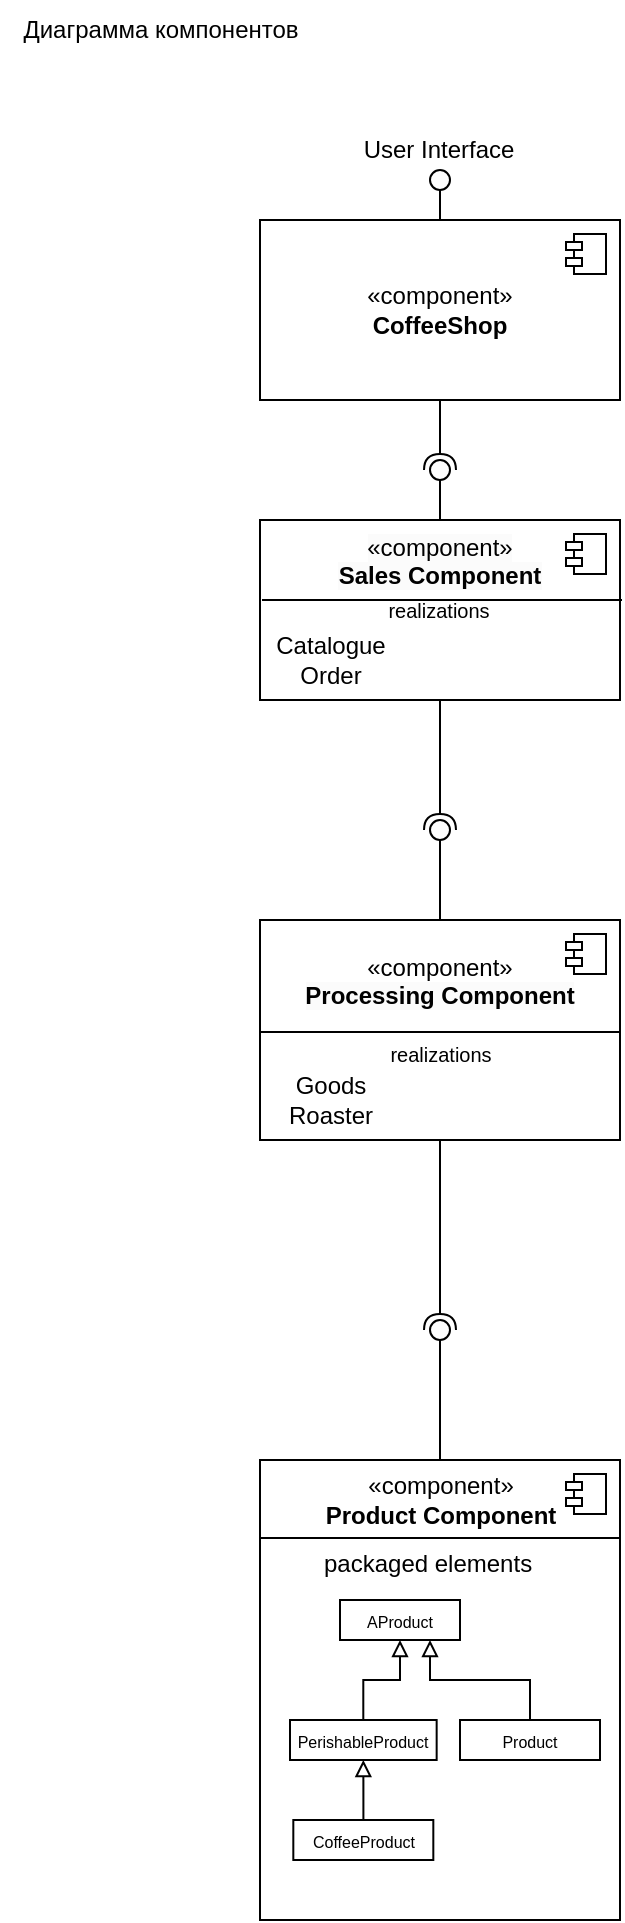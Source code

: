 <mxfile version="22.0.8" type="device">
  <diagram name="Page-1" id="xoItH3PU-tjLEWq1mcnr">
    <mxGraphModel dx="1018" dy="591" grid="1" gridSize="10" guides="1" tooltips="1" connect="1" arrows="1" fold="1" page="1" pageScale="1" pageWidth="827" pageHeight="1169" math="0" shadow="0">
      <root>
        <mxCell id="0" />
        <mxCell id="1" parent="0" />
        <mxCell id="zrfU4UN5NozJmZzdHuFO-1" value="Диаграмма компонентов" style="text;html=1;align=center;verticalAlign=middle;resizable=0;points=[];autosize=1;strokeColor=none;fillColor=none;" parent="1" vertex="1">
          <mxGeometry x="140" y="40" width="160" height="30" as="geometry" />
        </mxCell>
        <mxCell id="Q52SVTJZsQ3tDjHk9fBw-1" value="«component»&lt;br&gt;&lt;b&gt;CoffeeShop&lt;br&gt;&lt;/b&gt;" style="html=1;dropTarget=0;whiteSpace=wrap;" vertex="1" parent="1">
          <mxGeometry x="270" y="150" width="180" height="90" as="geometry" />
        </mxCell>
        <mxCell id="Q52SVTJZsQ3tDjHk9fBw-2" value="" style="shape=module;jettyWidth=8;jettyHeight=4;" vertex="1" parent="Q52SVTJZsQ3tDjHk9fBw-1">
          <mxGeometry x="1" width="20" height="20" relative="1" as="geometry">
            <mxPoint x="-27" y="7" as="offset" />
          </mxGeometry>
        </mxCell>
        <mxCell id="Q52SVTJZsQ3tDjHk9fBw-3" value="&lt;b&gt;&lt;br&gt;&lt;/b&gt;" style="html=1;dropTarget=0;whiteSpace=wrap;" vertex="1" parent="1">
          <mxGeometry x="270" y="300" width="180" height="90" as="geometry" />
        </mxCell>
        <mxCell id="Q52SVTJZsQ3tDjHk9fBw-4" value="" style="shape=module;jettyWidth=8;jettyHeight=4;" vertex="1" parent="Q52SVTJZsQ3tDjHk9fBw-3">
          <mxGeometry x="1" width="20" height="20" relative="1" as="geometry">
            <mxPoint x="-27" y="7" as="offset" />
          </mxGeometry>
        </mxCell>
        <mxCell id="Q52SVTJZsQ3tDjHk9fBw-5" value="&lt;b&gt;&lt;br&gt;&lt;/b&gt;" style="html=1;dropTarget=0;whiteSpace=wrap;" vertex="1" parent="1">
          <mxGeometry x="270" y="500" width="180" height="110" as="geometry" />
        </mxCell>
        <mxCell id="Q52SVTJZsQ3tDjHk9fBw-6" value="" style="shape=module;jettyWidth=8;jettyHeight=4;" vertex="1" parent="Q52SVTJZsQ3tDjHk9fBw-5">
          <mxGeometry x="1" width="20" height="20" relative="1" as="geometry">
            <mxPoint x="-27" y="7" as="offset" />
          </mxGeometry>
        </mxCell>
        <mxCell id="Q52SVTJZsQ3tDjHk9fBw-7" value="&lt;b&gt;&lt;br&gt;&lt;/b&gt;" style="html=1;dropTarget=0;whiteSpace=wrap;" vertex="1" parent="1">
          <mxGeometry x="270" y="770" width="180" height="230" as="geometry" />
        </mxCell>
        <mxCell id="Q52SVTJZsQ3tDjHk9fBw-8" value="" style="shape=module;jettyWidth=8;jettyHeight=4;" vertex="1" parent="Q52SVTJZsQ3tDjHk9fBw-7">
          <mxGeometry x="1" width="20" height="20" relative="1" as="geometry">
            <mxPoint x="-27" y="7" as="offset" />
          </mxGeometry>
        </mxCell>
        <mxCell id="Q52SVTJZsQ3tDjHk9fBw-20" value="" style="rounded=0;orthogonalLoop=1;jettySize=auto;html=1;endArrow=halfCircle;endFill=0;endSize=6;strokeWidth=1;sketch=0;exitX=0.5;exitY=1;exitDx=0;exitDy=0;" edge="1" target="Q52SVTJZsQ3tDjHk9fBw-22" parent="1" source="Q52SVTJZsQ3tDjHk9fBw-1">
          <mxGeometry relative="1" as="geometry">
            <mxPoint x="380" y="275" as="sourcePoint" />
          </mxGeometry>
        </mxCell>
        <mxCell id="Q52SVTJZsQ3tDjHk9fBw-21" value="" style="rounded=0;orthogonalLoop=1;jettySize=auto;html=1;endArrow=oval;endFill=0;sketch=0;sourcePerimeterSpacing=0;targetPerimeterSpacing=0;endSize=10;exitX=0.5;exitY=0;exitDx=0;exitDy=0;" edge="1" target="Q52SVTJZsQ3tDjHk9fBw-22" parent="1" source="Q52SVTJZsQ3tDjHk9fBw-3">
          <mxGeometry relative="1" as="geometry">
            <mxPoint x="340" y="275" as="sourcePoint" />
          </mxGeometry>
        </mxCell>
        <mxCell id="Q52SVTJZsQ3tDjHk9fBw-22" value="" style="ellipse;whiteSpace=wrap;html=1;align=center;aspect=fixed;fillColor=none;strokeColor=none;resizable=0;perimeter=centerPerimeter;rotatable=0;allowArrows=0;points=[];outlineConnect=1;" vertex="1" parent="1">
          <mxGeometry x="355" y="270" width="10" height="10" as="geometry" />
        </mxCell>
        <mxCell id="Q52SVTJZsQ3tDjHk9fBw-23" value="" style="rounded=0;orthogonalLoop=1;jettySize=auto;html=1;endArrow=halfCircle;endFill=0;endSize=6;strokeWidth=1;sketch=0;exitX=0.5;exitY=1;exitDx=0;exitDy=0;" edge="1" target="Q52SVTJZsQ3tDjHk9fBw-25" parent="1" source="Q52SVTJZsQ3tDjHk9fBw-3">
          <mxGeometry relative="1" as="geometry">
            <mxPoint x="380" y="435" as="sourcePoint" />
          </mxGeometry>
        </mxCell>
        <mxCell id="Q52SVTJZsQ3tDjHk9fBw-24" value="" style="rounded=0;orthogonalLoop=1;jettySize=auto;html=1;endArrow=oval;endFill=0;sketch=0;sourcePerimeterSpacing=0;targetPerimeterSpacing=0;endSize=10;exitX=0.5;exitY=0;exitDx=0;exitDy=0;" edge="1" target="Q52SVTJZsQ3tDjHk9fBw-25" parent="1" source="Q52SVTJZsQ3tDjHk9fBw-5">
          <mxGeometry relative="1" as="geometry">
            <mxPoint x="340" y="435" as="sourcePoint" />
          </mxGeometry>
        </mxCell>
        <mxCell id="Q52SVTJZsQ3tDjHk9fBw-25" value="" style="ellipse;whiteSpace=wrap;html=1;align=center;aspect=fixed;fillColor=none;strokeColor=none;resizable=0;perimeter=centerPerimeter;rotatable=0;allowArrows=0;points=[];outlineConnect=1;" vertex="1" parent="1">
          <mxGeometry x="355" y="450" width="10" height="10" as="geometry" />
        </mxCell>
        <mxCell id="Q52SVTJZsQ3tDjHk9fBw-35" value="" style="rounded=0;orthogonalLoop=1;jettySize=auto;html=1;endArrow=halfCircle;endFill=0;endSize=6;strokeWidth=1;sketch=0;exitX=0.5;exitY=1;exitDx=0;exitDy=0;" edge="1" target="Q52SVTJZsQ3tDjHk9fBw-37" parent="1" source="Q52SVTJZsQ3tDjHk9fBw-5">
          <mxGeometry relative="1" as="geometry">
            <mxPoint x="380" y="590" as="sourcePoint" />
          </mxGeometry>
        </mxCell>
        <mxCell id="Q52SVTJZsQ3tDjHk9fBw-36" value="" style="rounded=0;orthogonalLoop=1;jettySize=auto;html=1;endArrow=oval;endFill=0;sketch=0;sourcePerimeterSpacing=0;targetPerimeterSpacing=0;endSize=10;exitX=0.5;exitY=0;exitDx=0;exitDy=0;" edge="1" target="Q52SVTJZsQ3tDjHk9fBw-37" parent="1" source="Q52SVTJZsQ3tDjHk9fBw-7">
          <mxGeometry relative="1" as="geometry">
            <mxPoint x="340" y="590" as="sourcePoint" />
          </mxGeometry>
        </mxCell>
        <mxCell id="Q52SVTJZsQ3tDjHk9fBw-37" value="" style="ellipse;whiteSpace=wrap;html=1;align=center;aspect=fixed;fillColor=none;strokeColor=none;resizable=0;perimeter=centerPerimeter;rotatable=0;allowArrows=0;points=[];outlineConnect=1;" vertex="1" parent="1">
          <mxGeometry x="355" y="700" width="10" height="10" as="geometry" />
        </mxCell>
        <mxCell id="Q52SVTJZsQ3tDjHk9fBw-54" value="&lt;font style=&quot;font-size: 8px;&quot;&gt;AProduct&lt;/font&gt;" style="html=1;whiteSpace=wrap;" vertex="1" parent="1">
          <mxGeometry x="310" y="840" width="60" height="20" as="geometry" />
        </mxCell>
        <mxCell id="Q52SVTJZsQ3tDjHk9fBw-60" style="edgeStyle=orthogonalEdgeStyle;rounded=0;orthogonalLoop=1;jettySize=auto;html=1;entryX=0.5;entryY=1;entryDx=0;entryDy=0;endArrow=block;endFill=0;" edge="1" parent="1" source="Q52SVTJZsQ3tDjHk9fBw-55" target="Q52SVTJZsQ3tDjHk9fBw-54">
          <mxGeometry relative="1" as="geometry" />
        </mxCell>
        <mxCell id="Q52SVTJZsQ3tDjHk9fBw-55" value="&lt;font style=&quot;font-size: 8px;&quot;&gt;PerishableProduct&lt;/font&gt;" style="html=1;whiteSpace=wrap;" vertex="1" parent="1">
          <mxGeometry x="285" y="900" width="73.33" height="20" as="geometry" />
        </mxCell>
        <mxCell id="Q52SVTJZsQ3tDjHk9fBw-61" style="edgeStyle=orthogonalEdgeStyle;rounded=0;orthogonalLoop=1;jettySize=auto;html=1;entryX=0.5;entryY=1;entryDx=0;entryDy=0;endArrow=block;endFill=0;" edge="1" parent="1" source="Q52SVTJZsQ3tDjHk9fBw-56" target="Q52SVTJZsQ3tDjHk9fBw-55">
          <mxGeometry relative="1" as="geometry" />
        </mxCell>
        <mxCell id="Q52SVTJZsQ3tDjHk9fBw-56" value="&lt;font style=&quot;font-size: 8px;&quot;&gt;CoffeeProduct&lt;/font&gt;" style="html=1;whiteSpace=wrap;" vertex="1" parent="1">
          <mxGeometry x="286.66" y="950" width="70" height="20" as="geometry" />
        </mxCell>
        <mxCell id="Q52SVTJZsQ3tDjHk9fBw-63" style="edgeStyle=orthogonalEdgeStyle;rounded=0;orthogonalLoop=1;jettySize=auto;html=1;entryX=0.75;entryY=1;entryDx=0;entryDy=0;endArrow=block;endFill=0;" edge="1" parent="1" source="Q52SVTJZsQ3tDjHk9fBw-58" target="Q52SVTJZsQ3tDjHk9fBw-54">
          <mxGeometry relative="1" as="geometry" />
        </mxCell>
        <mxCell id="Q52SVTJZsQ3tDjHk9fBw-58" value="&lt;font style=&quot;font-size: 8px;&quot;&gt;Product&lt;/font&gt;" style="html=1;whiteSpace=wrap;" vertex="1" parent="1">
          <mxGeometry x="370" y="900" width="70" height="20" as="geometry" />
        </mxCell>
        <mxCell id="Q52SVTJZsQ3tDjHk9fBw-64" value="" style="line;strokeWidth=1;fillColor=none;align=left;verticalAlign=middle;spacingTop=-1;spacingLeft=3;spacingRight=3;rotatable=0;labelPosition=right;points=[];portConstraint=eastwest;strokeColor=inherit;" vertex="1" parent="1">
          <mxGeometry x="270" y="770" width="180" height="78" as="geometry" />
        </mxCell>
        <mxCell id="Q52SVTJZsQ3tDjHk9fBw-66" value="«component»&lt;br style=&quot;border-color: var(--border-color);&quot;&gt;&lt;b style=&quot;border-color: var(--border-color);&quot;&gt;Product Component&lt;/b&gt;" style="text;html=1;align=center;verticalAlign=middle;resizable=0;points=[];autosize=1;strokeColor=none;fillColor=none;" vertex="1" parent="1">
          <mxGeometry x="290" y="770" width="140" height="40" as="geometry" />
        </mxCell>
        <mxCell id="Q52SVTJZsQ3tDjHk9fBw-67" value="packaged elements" style="text;whiteSpace=wrap;" vertex="1" parent="1">
          <mxGeometry x="300" y="808" width="140" height="40" as="geometry" />
        </mxCell>
        <mxCell id="Q52SVTJZsQ3tDjHk9fBw-68" value="&lt;font style=&quot;font-size: 10px;&quot;&gt;realizations&lt;/font&gt;" style="text;html=1;align=center;verticalAlign=middle;resizable=0;points=[];autosize=1;strokeColor=none;fillColor=none;" vertex="1" parent="1">
          <mxGeometry x="325" y="552" width="70" height="30" as="geometry" />
        </mxCell>
        <mxCell id="Q52SVTJZsQ3tDjHk9fBw-69" value="Goods&lt;br&gt;Roaster" style="text;html=1;align=center;verticalAlign=middle;resizable=0;points=[];autosize=1;strokeColor=none;fillColor=none;" vertex="1" parent="1">
          <mxGeometry x="270" y="570" width="70" height="40" as="geometry" />
        </mxCell>
        <mxCell id="Q52SVTJZsQ3tDjHk9fBw-70" value="" style="line;strokeWidth=1;fillColor=none;align=left;verticalAlign=middle;spacingTop=-1;spacingLeft=3;spacingRight=3;rotatable=0;labelPosition=right;points=[];portConstraint=eastwest;strokeColor=inherit;" vertex="1" parent="1">
          <mxGeometry x="270" y="552" width="180" height="8" as="geometry" />
        </mxCell>
        <mxCell id="Q52SVTJZsQ3tDjHk9fBw-73" value="&lt;div style=&quot;&quot;&gt;«component»&lt;/div&gt;&lt;b style=&quot;border-color: var(--border-color); color: rgb(0, 0, 0); font-family: Helvetica; font-size: 12px; font-style: normal; font-variant-ligatures: normal; font-variant-caps: normal; letter-spacing: normal; orphans: 2; text-indent: 0px; text-transform: none; widows: 2; word-spacing: 0px; -webkit-text-stroke-width: 0px; background-color: rgb(251, 251, 251); text-decoration-thickness: initial; text-decoration-style: initial; text-decoration-color: initial;&quot;&gt;Processing Component&lt;/b&gt;" style="text;whiteSpace=wrap;html=1;align=center;" vertex="1" parent="1">
          <mxGeometry x="275" y="510" width="170" height="50" as="geometry" />
        </mxCell>
        <mxCell id="Q52SVTJZsQ3tDjHk9fBw-74" value="&lt;span style=&quot;color: rgb(0, 0, 0); font-family: Helvetica; font-size: 12px; font-style: normal; font-variant-ligatures: normal; font-variant-caps: normal; font-weight: 400; letter-spacing: normal; orphans: 2; text-indent: 0px; text-transform: none; widows: 2; word-spacing: 0px; -webkit-text-stroke-width: 0px; background-color: rgb(251, 251, 251); text-decoration-thickness: initial; text-decoration-style: initial; text-decoration-color: initial; float: none; display: inline !important;&quot;&gt;«component»&lt;/span&gt;&lt;br style=&quot;border-color: var(--border-color); color: rgb(0, 0, 0); font-family: Helvetica; font-size: 12px; font-style: normal; font-variant-ligatures: normal; font-variant-caps: normal; font-weight: 400; letter-spacing: normal; orphans: 2; text-indent: 0px; text-transform: none; widows: 2; word-spacing: 0px; -webkit-text-stroke-width: 0px; background-color: rgb(251, 251, 251); text-decoration-thickness: initial; text-decoration-style: initial; text-decoration-color: initial;&quot;&gt;&lt;b style=&quot;border-color: var(--border-color); color: rgb(0, 0, 0); font-family: Helvetica; font-size: 12px; font-style: normal; font-variant-ligatures: normal; font-variant-caps: normal; letter-spacing: normal; orphans: 2; text-indent: 0px; text-transform: none; widows: 2; word-spacing: 0px; -webkit-text-stroke-width: 0px; background-color: rgb(251, 251, 251); text-decoration-thickness: initial; text-decoration-style: initial; text-decoration-color: initial;&quot;&gt;Sales Component&lt;/b&gt;" style="text;whiteSpace=wrap;html=1;align=center;" vertex="1" parent="1">
          <mxGeometry x="295" y="300" width="130" height="50" as="geometry" />
        </mxCell>
        <mxCell id="Q52SVTJZsQ3tDjHk9fBw-75" value="&lt;font style=&quot;font-size: 10px;&quot;&gt;realizations&lt;/font&gt;" style="text;html=1;align=center;verticalAlign=middle;resizable=0;points=[];autosize=1;strokeColor=none;fillColor=none;" vertex="1" parent="1">
          <mxGeometry x="324" y="330" width="70" height="30" as="geometry" />
        </mxCell>
        <mxCell id="Q52SVTJZsQ3tDjHk9fBw-76" value="Catalogue&lt;br&gt;Order" style="text;html=1;align=center;verticalAlign=middle;resizable=0;points=[];autosize=1;strokeColor=none;fillColor=none;" vertex="1" parent="1">
          <mxGeometry x="265" y="350" width="80" height="40" as="geometry" />
        </mxCell>
        <mxCell id="Q52SVTJZsQ3tDjHk9fBw-87" value="" style="rounded=0;orthogonalLoop=1;jettySize=auto;html=1;endArrow=oval;endFill=0;sketch=0;sourcePerimeterSpacing=0;targetPerimeterSpacing=0;endSize=10;exitX=0.5;exitY=0;exitDx=0;exitDy=0;" edge="1" parent="1" source="Q52SVTJZsQ3tDjHk9fBw-1">
          <mxGeometry relative="1" as="geometry">
            <mxPoint x="339" y="115" as="sourcePoint" />
            <mxPoint x="360" y="130" as="targetPoint" />
          </mxGeometry>
        </mxCell>
        <mxCell id="Q52SVTJZsQ3tDjHk9fBw-88" value="" style="ellipse;whiteSpace=wrap;html=1;align=center;aspect=fixed;fillColor=none;strokeColor=none;resizable=0;perimeter=centerPerimeter;rotatable=0;allowArrows=0;points=[];outlineConnect=1;" vertex="1" parent="1">
          <mxGeometry x="354" y="110" width="10" height="10" as="geometry" />
        </mxCell>
        <mxCell id="Q52SVTJZsQ3tDjHk9fBw-89" value="User Interface" style="text;html=1;align=center;verticalAlign=middle;resizable=0;points=[];autosize=1;strokeColor=none;fillColor=none;" vertex="1" parent="1">
          <mxGeometry x="309" y="100" width="100" height="30" as="geometry" />
        </mxCell>
        <mxCell id="Q52SVTJZsQ3tDjHk9fBw-90" value="" style="line;strokeWidth=1;fillColor=none;align=left;verticalAlign=middle;spacingTop=-1;spacingLeft=3;spacingRight=3;rotatable=0;labelPosition=right;points=[];portConstraint=eastwest;strokeColor=inherit;" vertex="1" parent="1">
          <mxGeometry x="271" y="336" width="180" height="8" as="geometry" />
        </mxCell>
      </root>
    </mxGraphModel>
  </diagram>
</mxfile>
